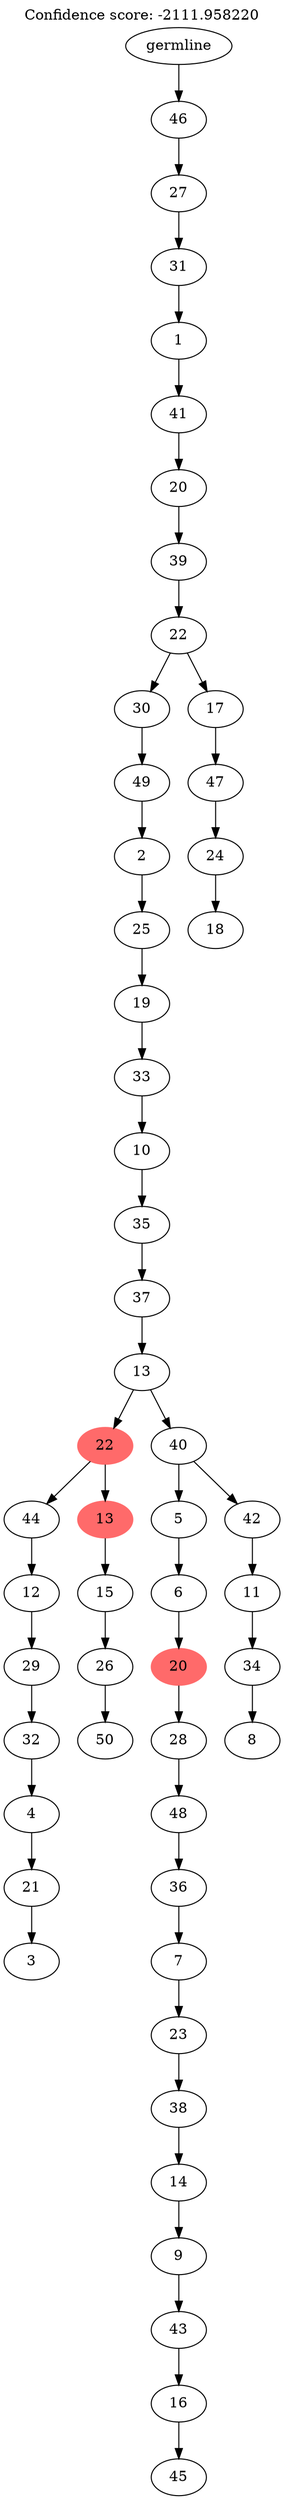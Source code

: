 digraph g {
	"52" -> "53";
	"53" [label="3"];
	"51" -> "52";
	"52" [label="21"];
	"50" -> "51";
	"51" [label="4"];
	"49" -> "50";
	"50" [label="32"];
	"48" -> "49";
	"49" [label="29"];
	"47" -> "48";
	"48" [label="12"];
	"45" -> "46";
	"46" [label="50"];
	"44" -> "45";
	"45" [label="26"];
	"43" -> "44";
	"44" [label="15"];
	"42" -> "43";
	"43" [color=indianred1, style=filled, label="13"];
	"42" -> "47";
	"47" [label="44"];
	"40" -> "41";
	"41" [label="45"];
	"39" -> "40";
	"40" [label="16"];
	"38" -> "39";
	"39" [label="43"];
	"37" -> "38";
	"38" [label="9"];
	"36" -> "37";
	"37" [label="14"];
	"35" -> "36";
	"36" [label="38"];
	"34" -> "35";
	"35" [label="23"];
	"33" -> "34";
	"34" [label="7"];
	"32" -> "33";
	"33" [label="36"];
	"31" -> "32";
	"32" [label="48"];
	"30" -> "31";
	"31" [label="28"];
	"29" -> "30";
	"30" [color=indianred1, style=filled, label="20"];
	"28" -> "29";
	"29" [label="6"];
	"26" -> "27";
	"27" [label="8"];
	"25" -> "26";
	"26" [label="34"];
	"24" -> "25";
	"25" [label="11"];
	"23" -> "24";
	"24" [label="42"];
	"23" -> "28";
	"28" [label="5"];
	"22" -> "23";
	"23" [label="40"];
	"22" -> "42";
	"42" [color=indianred1, style=filled, label="22"];
	"21" -> "22";
	"22" [label="13"];
	"20" -> "21";
	"21" [label="37"];
	"19" -> "20";
	"20" [label="35"];
	"18" -> "19";
	"19" [label="10"];
	"17" -> "18";
	"18" [label="33"];
	"16" -> "17";
	"17" [label="19"];
	"15" -> "16";
	"16" [label="25"];
	"14" -> "15";
	"15" [label="2"];
	"13" -> "14";
	"14" [label="49"];
	"11" -> "12";
	"12" [label="18"];
	"10" -> "11";
	"11" [label="24"];
	"9" -> "10";
	"10" [label="47"];
	"8" -> "9";
	"9" [label="17"];
	"8" -> "13";
	"13" [label="30"];
	"7" -> "8";
	"8" [label="22"];
	"6" -> "7";
	"7" [label="39"];
	"5" -> "6";
	"6" [label="20"];
	"4" -> "5";
	"5" [label="41"];
	"3" -> "4";
	"4" [label="1"];
	"2" -> "3";
	"3" [label="31"];
	"1" -> "2";
	"2" [label="27"];
	"0" -> "1";
	"1" [label="46"];
	"0" [label="germline"];
	labelloc="t";
	label="Confidence score: -2111.958220";
}
